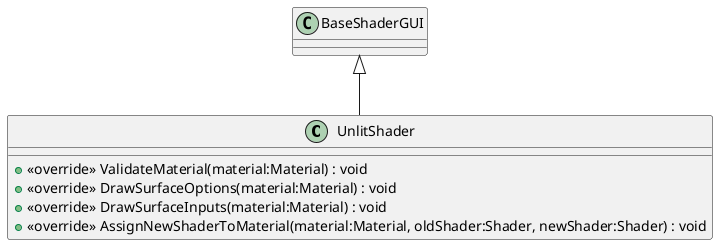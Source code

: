 @startuml
class UnlitShader {
    + <<override>> ValidateMaterial(material:Material) : void
    + <<override>> DrawSurfaceOptions(material:Material) : void
    + <<override>> DrawSurfaceInputs(material:Material) : void
    + <<override>> AssignNewShaderToMaterial(material:Material, oldShader:Shader, newShader:Shader) : void
}
BaseShaderGUI <|-- UnlitShader
@enduml
